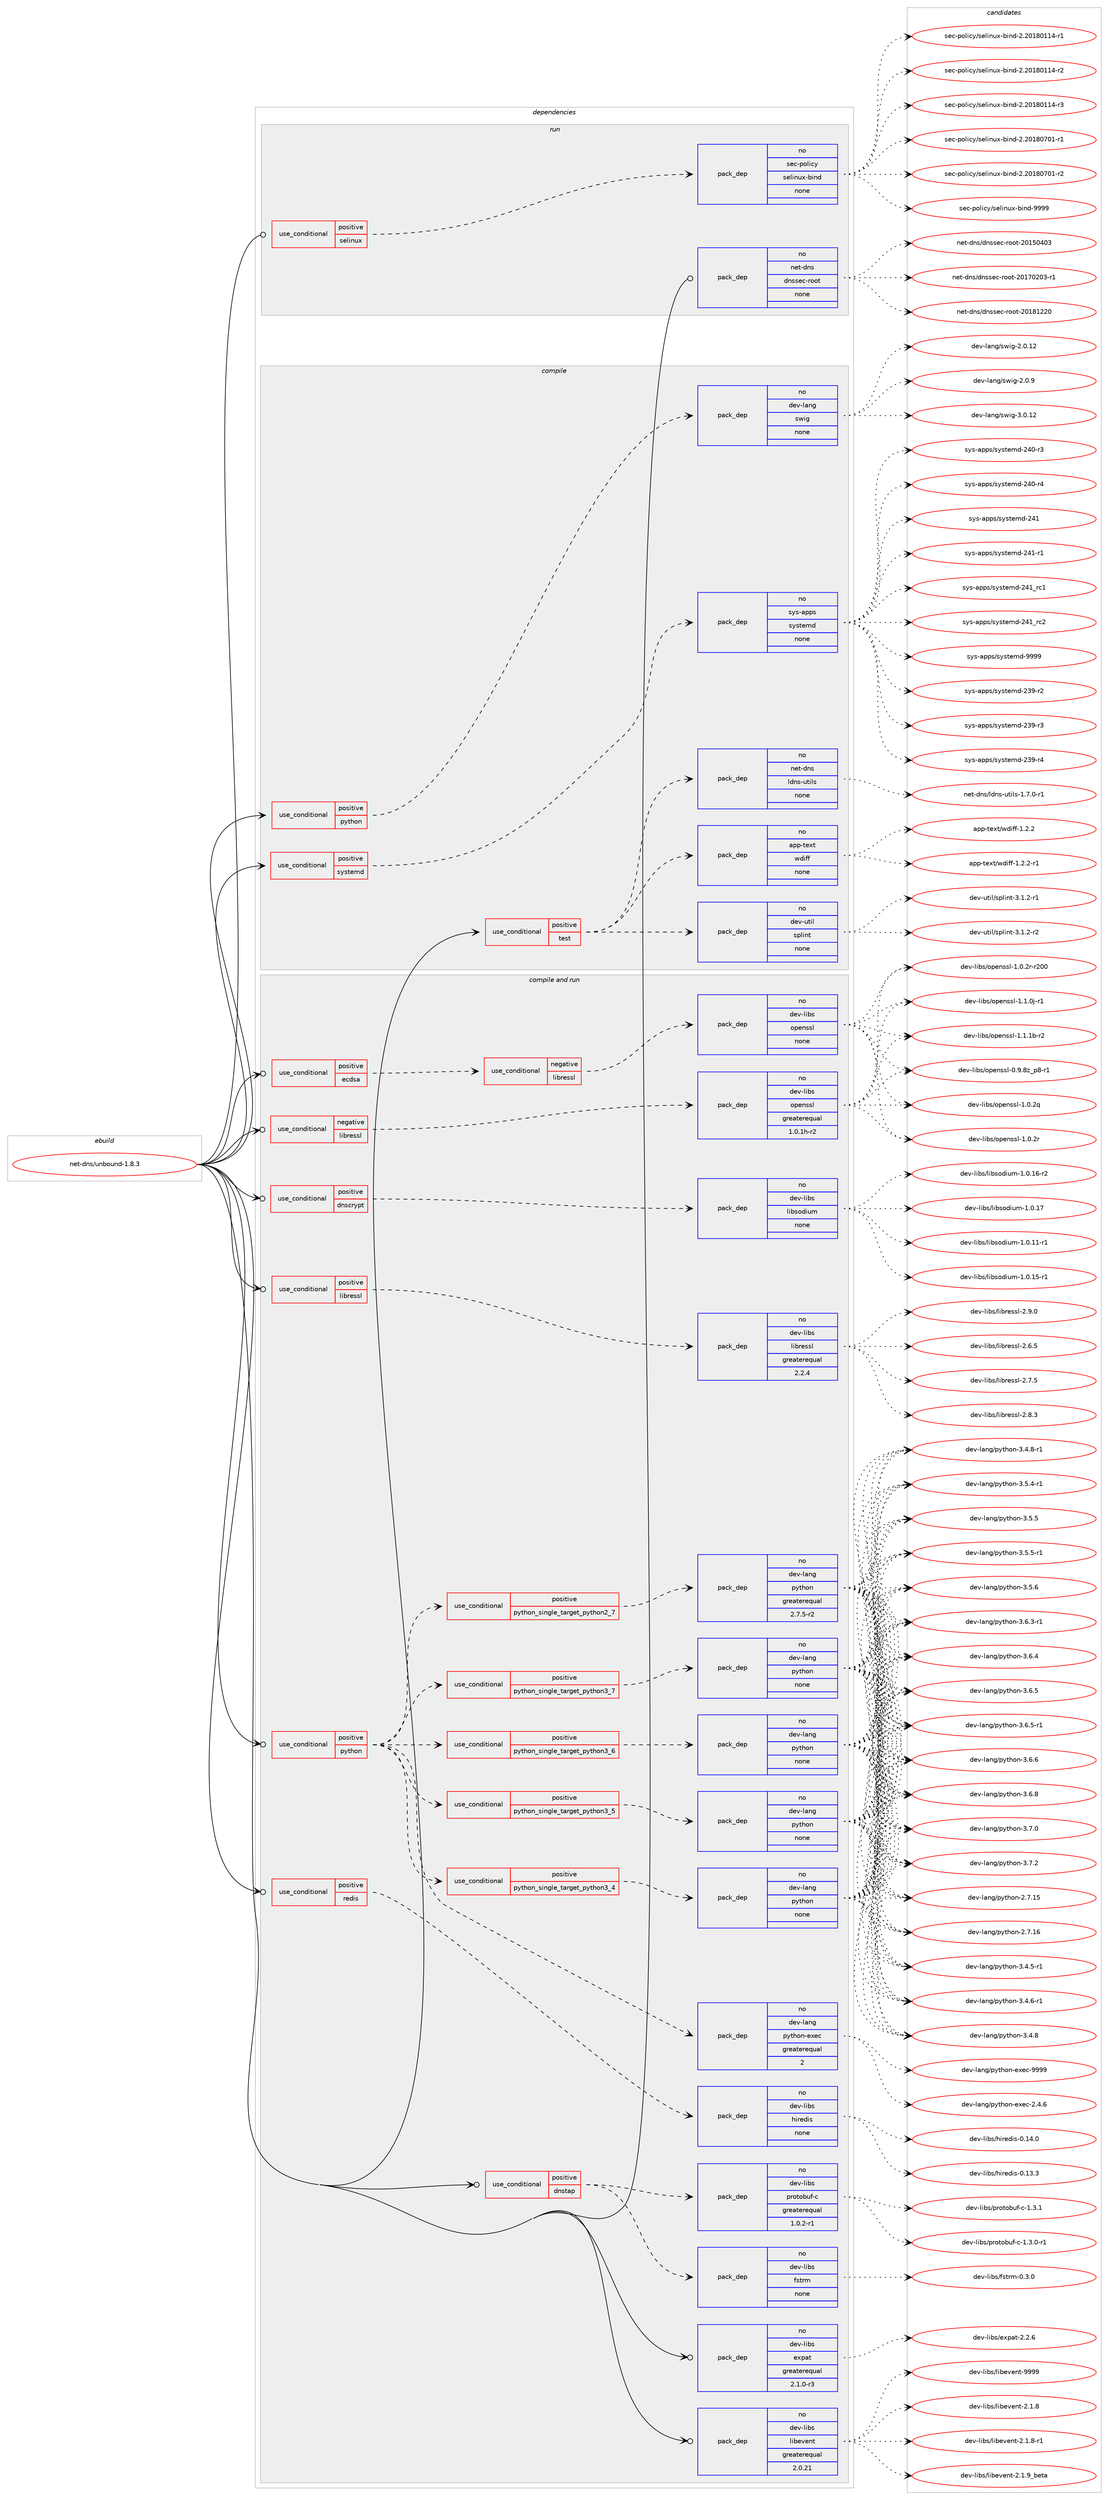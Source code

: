 digraph prolog {

# *************
# Graph options
# *************

newrank=true;
concentrate=true;
compound=true;
graph [rankdir=LR,fontname=Helvetica,fontsize=10,ranksep=1.5];#, ranksep=2.5, nodesep=0.2];
edge  [arrowhead=vee];
node  [fontname=Helvetica,fontsize=10];

# **********
# The ebuild
# **********

subgraph cluster_leftcol {
color=gray;
rank=same;
label=<<i>ebuild</i>>;
id [label="net-dns/unbound-1.8.3", color=red, width=4, href="../net-dns/unbound-1.8.3.svg"];
}

# ****************
# The dependencies
# ****************

subgraph cluster_midcol {
color=gray;
label=<<i>dependencies</i>>;
subgraph cluster_compile {
fillcolor="#eeeeee";
style=filled;
label=<<i>compile</i>>;
subgraph cond444112 {
dependency1651334 [label=<<TABLE BORDER="0" CELLBORDER="1" CELLSPACING="0" CELLPADDING="4"><TR><TD ROWSPAN="3" CELLPADDING="10">use_conditional</TD></TR><TR><TD>positive</TD></TR><TR><TD>python</TD></TR></TABLE>>, shape=none, color=red];
subgraph pack1180479 {
dependency1651335 [label=<<TABLE BORDER="0" CELLBORDER="1" CELLSPACING="0" CELLPADDING="4" WIDTH="220"><TR><TD ROWSPAN="6" CELLPADDING="30">pack_dep</TD></TR><TR><TD WIDTH="110">no</TD></TR><TR><TD>dev-lang</TD></TR><TR><TD>swig</TD></TR><TR><TD>none</TD></TR><TR><TD></TD></TR></TABLE>>, shape=none, color=blue];
}
dependency1651334:e -> dependency1651335:w [weight=20,style="dashed",arrowhead="vee"];
}
id:e -> dependency1651334:w [weight=20,style="solid",arrowhead="vee"];
subgraph cond444113 {
dependency1651336 [label=<<TABLE BORDER="0" CELLBORDER="1" CELLSPACING="0" CELLPADDING="4"><TR><TD ROWSPAN="3" CELLPADDING="10">use_conditional</TD></TR><TR><TD>positive</TD></TR><TR><TD>systemd</TD></TR></TABLE>>, shape=none, color=red];
subgraph pack1180480 {
dependency1651337 [label=<<TABLE BORDER="0" CELLBORDER="1" CELLSPACING="0" CELLPADDING="4" WIDTH="220"><TR><TD ROWSPAN="6" CELLPADDING="30">pack_dep</TD></TR><TR><TD WIDTH="110">no</TD></TR><TR><TD>sys-apps</TD></TR><TR><TD>systemd</TD></TR><TR><TD>none</TD></TR><TR><TD></TD></TR></TABLE>>, shape=none, color=blue];
}
dependency1651336:e -> dependency1651337:w [weight=20,style="dashed",arrowhead="vee"];
}
id:e -> dependency1651336:w [weight=20,style="solid",arrowhead="vee"];
subgraph cond444114 {
dependency1651338 [label=<<TABLE BORDER="0" CELLBORDER="1" CELLSPACING="0" CELLPADDING="4"><TR><TD ROWSPAN="3" CELLPADDING="10">use_conditional</TD></TR><TR><TD>positive</TD></TR><TR><TD>test</TD></TR></TABLE>>, shape=none, color=red];
subgraph pack1180481 {
dependency1651339 [label=<<TABLE BORDER="0" CELLBORDER="1" CELLSPACING="0" CELLPADDING="4" WIDTH="220"><TR><TD ROWSPAN="6" CELLPADDING="30">pack_dep</TD></TR><TR><TD WIDTH="110">no</TD></TR><TR><TD>net-dns</TD></TR><TR><TD>ldns-utils</TD></TR><TR><TD>none</TD></TR><TR><TD></TD></TR></TABLE>>, shape=none, color=blue];
}
dependency1651338:e -> dependency1651339:w [weight=20,style="dashed",arrowhead="vee"];
subgraph pack1180482 {
dependency1651340 [label=<<TABLE BORDER="0" CELLBORDER="1" CELLSPACING="0" CELLPADDING="4" WIDTH="220"><TR><TD ROWSPAN="6" CELLPADDING="30">pack_dep</TD></TR><TR><TD WIDTH="110">no</TD></TR><TR><TD>dev-util</TD></TR><TR><TD>splint</TD></TR><TR><TD>none</TD></TR><TR><TD></TD></TR></TABLE>>, shape=none, color=blue];
}
dependency1651338:e -> dependency1651340:w [weight=20,style="dashed",arrowhead="vee"];
subgraph pack1180483 {
dependency1651341 [label=<<TABLE BORDER="0" CELLBORDER="1" CELLSPACING="0" CELLPADDING="4" WIDTH="220"><TR><TD ROWSPAN="6" CELLPADDING="30">pack_dep</TD></TR><TR><TD WIDTH="110">no</TD></TR><TR><TD>app-text</TD></TR><TR><TD>wdiff</TD></TR><TR><TD>none</TD></TR><TR><TD></TD></TR></TABLE>>, shape=none, color=blue];
}
dependency1651338:e -> dependency1651341:w [weight=20,style="dashed",arrowhead="vee"];
}
id:e -> dependency1651338:w [weight=20,style="solid",arrowhead="vee"];
}
subgraph cluster_compileandrun {
fillcolor="#eeeeee";
style=filled;
label=<<i>compile and run</i>>;
subgraph cond444115 {
dependency1651342 [label=<<TABLE BORDER="0" CELLBORDER="1" CELLSPACING="0" CELLPADDING="4"><TR><TD ROWSPAN="3" CELLPADDING="10">use_conditional</TD></TR><TR><TD>negative</TD></TR><TR><TD>libressl</TD></TR></TABLE>>, shape=none, color=red];
subgraph pack1180484 {
dependency1651343 [label=<<TABLE BORDER="0" CELLBORDER="1" CELLSPACING="0" CELLPADDING="4" WIDTH="220"><TR><TD ROWSPAN="6" CELLPADDING="30">pack_dep</TD></TR><TR><TD WIDTH="110">no</TD></TR><TR><TD>dev-libs</TD></TR><TR><TD>openssl</TD></TR><TR><TD>greaterequal</TD></TR><TR><TD>1.0.1h-r2</TD></TR></TABLE>>, shape=none, color=blue];
}
dependency1651342:e -> dependency1651343:w [weight=20,style="dashed",arrowhead="vee"];
}
id:e -> dependency1651342:w [weight=20,style="solid",arrowhead="odotvee"];
subgraph cond444116 {
dependency1651344 [label=<<TABLE BORDER="0" CELLBORDER="1" CELLSPACING="0" CELLPADDING="4"><TR><TD ROWSPAN="3" CELLPADDING="10">use_conditional</TD></TR><TR><TD>positive</TD></TR><TR><TD>dnscrypt</TD></TR></TABLE>>, shape=none, color=red];
subgraph pack1180485 {
dependency1651345 [label=<<TABLE BORDER="0" CELLBORDER="1" CELLSPACING="0" CELLPADDING="4" WIDTH="220"><TR><TD ROWSPAN="6" CELLPADDING="30">pack_dep</TD></TR><TR><TD WIDTH="110">no</TD></TR><TR><TD>dev-libs</TD></TR><TR><TD>libsodium</TD></TR><TR><TD>none</TD></TR><TR><TD></TD></TR></TABLE>>, shape=none, color=blue];
}
dependency1651344:e -> dependency1651345:w [weight=20,style="dashed",arrowhead="vee"];
}
id:e -> dependency1651344:w [weight=20,style="solid",arrowhead="odotvee"];
subgraph cond444117 {
dependency1651346 [label=<<TABLE BORDER="0" CELLBORDER="1" CELLSPACING="0" CELLPADDING="4"><TR><TD ROWSPAN="3" CELLPADDING="10">use_conditional</TD></TR><TR><TD>positive</TD></TR><TR><TD>dnstap</TD></TR></TABLE>>, shape=none, color=red];
subgraph pack1180486 {
dependency1651347 [label=<<TABLE BORDER="0" CELLBORDER="1" CELLSPACING="0" CELLPADDING="4" WIDTH="220"><TR><TD ROWSPAN="6" CELLPADDING="30">pack_dep</TD></TR><TR><TD WIDTH="110">no</TD></TR><TR><TD>dev-libs</TD></TR><TR><TD>fstrm</TD></TR><TR><TD>none</TD></TR><TR><TD></TD></TR></TABLE>>, shape=none, color=blue];
}
dependency1651346:e -> dependency1651347:w [weight=20,style="dashed",arrowhead="vee"];
subgraph pack1180487 {
dependency1651348 [label=<<TABLE BORDER="0" CELLBORDER="1" CELLSPACING="0" CELLPADDING="4" WIDTH="220"><TR><TD ROWSPAN="6" CELLPADDING="30">pack_dep</TD></TR><TR><TD WIDTH="110">no</TD></TR><TR><TD>dev-libs</TD></TR><TR><TD>protobuf-c</TD></TR><TR><TD>greaterequal</TD></TR><TR><TD>1.0.2-r1</TD></TR></TABLE>>, shape=none, color=blue];
}
dependency1651346:e -> dependency1651348:w [weight=20,style="dashed",arrowhead="vee"];
}
id:e -> dependency1651346:w [weight=20,style="solid",arrowhead="odotvee"];
subgraph cond444118 {
dependency1651349 [label=<<TABLE BORDER="0" CELLBORDER="1" CELLSPACING="0" CELLPADDING="4"><TR><TD ROWSPAN="3" CELLPADDING="10">use_conditional</TD></TR><TR><TD>positive</TD></TR><TR><TD>ecdsa</TD></TR></TABLE>>, shape=none, color=red];
subgraph cond444119 {
dependency1651350 [label=<<TABLE BORDER="0" CELLBORDER="1" CELLSPACING="0" CELLPADDING="4"><TR><TD ROWSPAN="3" CELLPADDING="10">use_conditional</TD></TR><TR><TD>negative</TD></TR><TR><TD>libressl</TD></TR></TABLE>>, shape=none, color=red];
subgraph pack1180488 {
dependency1651351 [label=<<TABLE BORDER="0" CELLBORDER="1" CELLSPACING="0" CELLPADDING="4" WIDTH="220"><TR><TD ROWSPAN="6" CELLPADDING="30">pack_dep</TD></TR><TR><TD WIDTH="110">no</TD></TR><TR><TD>dev-libs</TD></TR><TR><TD>openssl</TD></TR><TR><TD>none</TD></TR><TR><TD></TD></TR></TABLE>>, shape=none, color=blue];
}
dependency1651350:e -> dependency1651351:w [weight=20,style="dashed",arrowhead="vee"];
}
dependency1651349:e -> dependency1651350:w [weight=20,style="dashed",arrowhead="vee"];
}
id:e -> dependency1651349:w [weight=20,style="solid",arrowhead="odotvee"];
subgraph cond444120 {
dependency1651352 [label=<<TABLE BORDER="0" CELLBORDER="1" CELLSPACING="0" CELLPADDING="4"><TR><TD ROWSPAN="3" CELLPADDING="10">use_conditional</TD></TR><TR><TD>positive</TD></TR><TR><TD>libressl</TD></TR></TABLE>>, shape=none, color=red];
subgraph pack1180489 {
dependency1651353 [label=<<TABLE BORDER="0" CELLBORDER="1" CELLSPACING="0" CELLPADDING="4" WIDTH="220"><TR><TD ROWSPAN="6" CELLPADDING="30">pack_dep</TD></TR><TR><TD WIDTH="110">no</TD></TR><TR><TD>dev-libs</TD></TR><TR><TD>libressl</TD></TR><TR><TD>greaterequal</TD></TR><TR><TD>2.2.4</TD></TR></TABLE>>, shape=none, color=blue];
}
dependency1651352:e -> dependency1651353:w [weight=20,style="dashed",arrowhead="vee"];
}
id:e -> dependency1651352:w [weight=20,style="solid",arrowhead="odotvee"];
subgraph cond444121 {
dependency1651354 [label=<<TABLE BORDER="0" CELLBORDER="1" CELLSPACING="0" CELLPADDING="4"><TR><TD ROWSPAN="3" CELLPADDING="10">use_conditional</TD></TR><TR><TD>positive</TD></TR><TR><TD>python</TD></TR></TABLE>>, shape=none, color=red];
subgraph cond444122 {
dependency1651355 [label=<<TABLE BORDER="0" CELLBORDER="1" CELLSPACING="0" CELLPADDING="4"><TR><TD ROWSPAN="3" CELLPADDING="10">use_conditional</TD></TR><TR><TD>positive</TD></TR><TR><TD>python_single_target_python2_7</TD></TR></TABLE>>, shape=none, color=red];
subgraph pack1180490 {
dependency1651356 [label=<<TABLE BORDER="0" CELLBORDER="1" CELLSPACING="0" CELLPADDING="4" WIDTH="220"><TR><TD ROWSPAN="6" CELLPADDING="30">pack_dep</TD></TR><TR><TD WIDTH="110">no</TD></TR><TR><TD>dev-lang</TD></TR><TR><TD>python</TD></TR><TR><TD>greaterequal</TD></TR><TR><TD>2.7.5-r2</TD></TR></TABLE>>, shape=none, color=blue];
}
dependency1651355:e -> dependency1651356:w [weight=20,style="dashed",arrowhead="vee"];
}
dependency1651354:e -> dependency1651355:w [weight=20,style="dashed",arrowhead="vee"];
subgraph cond444123 {
dependency1651357 [label=<<TABLE BORDER="0" CELLBORDER="1" CELLSPACING="0" CELLPADDING="4"><TR><TD ROWSPAN="3" CELLPADDING="10">use_conditional</TD></TR><TR><TD>positive</TD></TR><TR><TD>python_single_target_python3_4</TD></TR></TABLE>>, shape=none, color=red];
subgraph pack1180491 {
dependency1651358 [label=<<TABLE BORDER="0" CELLBORDER="1" CELLSPACING="0" CELLPADDING="4" WIDTH="220"><TR><TD ROWSPAN="6" CELLPADDING="30">pack_dep</TD></TR><TR><TD WIDTH="110">no</TD></TR><TR><TD>dev-lang</TD></TR><TR><TD>python</TD></TR><TR><TD>none</TD></TR><TR><TD></TD></TR></TABLE>>, shape=none, color=blue];
}
dependency1651357:e -> dependency1651358:w [weight=20,style="dashed",arrowhead="vee"];
}
dependency1651354:e -> dependency1651357:w [weight=20,style="dashed",arrowhead="vee"];
subgraph cond444124 {
dependency1651359 [label=<<TABLE BORDER="0" CELLBORDER="1" CELLSPACING="0" CELLPADDING="4"><TR><TD ROWSPAN="3" CELLPADDING="10">use_conditional</TD></TR><TR><TD>positive</TD></TR><TR><TD>python_single_target_python3_5</TD></TR></TABLE>>, shape=none, color=red];
subgraph pack1180492 {
dependency1651360 [label=<<TABLE BORDER="0" CELLBORDER="1" CELLSPACING="0" CELLPADDING="4" WIDTH="220"><TR><TD ROWSPAN="6" CELLPADDING="30">pack_dep</TD></TR><TR><TD WIDTH="110">no</TD></TR><TR><TD>dev-lang</TD></TR><TR><TD>python</TD></TR><TR><TD>none</TD></TR><TR><TD></TD></TR></TABLE>>, shape=none, color=blue];
}
dependency1651359:e -> dependency1651360:w [weight=20,style="dashed",arrowhead="vee"];
}
dependency1651354:e -> dependency1651359:w [weight=20,style="dashed",arrowhead="vee"];
subgraph cond444125 {
dependency1651361 [label=<<TABLE BORDER="0" CELLBORDER="1" CELLSPACING="0" CELLPADDING="4"><TR><TD ROWSPAN="3" CELLPADDING="10">use_conditional</TD></TR><TR><TD>positive</TD></TR><TR><TD>python_single_target_python3_6</TD></TR></TABLE>>, shape=none, color=red];
subgraph pack1180493 {
dependency1651362 [label=<<TABLE BORDER="0" CELLBORDER="1" CELLSPACING="0" CELLPADDING="4" WIDTH="220"><TR><TD ROWSPAN="6" CELLPADDING="30">pack_dep</TD></TR><TR><TD WIDTH="110">no</TD></TR><TR><TD>dev-lang</TD></TR><TR><TD>python</TD></TR><TR><TD>none</TD></TR><TR><TD></TD></TR></TABLE>>, shape=none, color=blue];
}
dependency1651361:e -> dependency1651362:w [weight=20,style="dashed",arrowhead="vee"];
}
dependency1651354:e -> dependency1651361:w [weight=20,style="dashed",arrowhead="vee"];
subgraph cond444126 {
dependency1651363 [label=<<TABLE BORDER="0" CELLBORDER="1" CELLSPACING="0" CELLPADDING="4"><TR><TD ROWSPAN="3" CELLPADDING="10">use_conditional</TD></TR><TR><TD>positive</TD></TR><TR><TD>python_single_target_python3_7</TD></TR></TABLE>>, shape=none, color=red];
subgraph pack1180494 {
dependency1651364 [label=<<TABLE BORDER="0" CELLBORDER="1" CELLSPACING="0" CELLPADDING="4" WIDTH="220"><TR><TD ROWSPAN="6" CELLPADDING="30">pack_dep</TD></TR><TR><TD WIDTH="110">no</TD></TR><TR><TD>dev-lang</TD></TR><TR><TD>python</TD></TR><TR><TD>none</TD></TR><TR><TD></TD></TR></TABLE>>, shape=none, color=blue];
}
dependency1651363:e -> dependency1651364:w [weight=20,style="dashed",arrowhead="vee"];
}
dependency1651354:e -> dependency1651363:w [weight=20,style="dashed",arrowhead="vee"];
subgraph pack1180495 {
dependency1651365 [label=<<TABLE BORDER="0" CELLBORDER="1" CELLSPACING="0" CELLPADDING="4" WIDTH="220"><TR><TD ROWSPAN="6" CELLPADDING="30">pack_dep</TD></TR><TR><TD WIDTH="110">no</TD></TR><TR><TD>dev-lang</TD></TR><TR><TD>python-exec</TD></TR><TR><TD>greaterequal</TD></TR><TR><TD>2</TD></TR></TABLE>>, shape=none, color=blue];
}
dependency1651354:e -> dependency1651365:w [weight=20,style="dashed",arrowhead="vee"];
}
id:e -> dependency1651354:w [weight=20,style="solid",arrowhead="odotvee"];
subgraph cond444127 {
dependency1651366 [label=<<TABLE BORDER="0" CELLBORDER="1" CELLSPACING="0" CELLPADDING="4"><TR><TD ROWSPAN="3" CELLPADDING="10">use_conditional</TD></TR><TR><TD>positive</TD></TR><TR><TD>redis</TD></TR></TABLE>>, shape=none, color=red];
subgraph pack1180496 {
dependency1651367 [label=<<TABLE BORDER="0" CELLBORDER="1" CELLSPACING="0" CELLPADDING="4" WIDTH="220"><TR><TD ROWSPAN="6" CELLPADDING="30">pack_dep</TD></TR><TR><TD WIDTH="110">no</TD></TR><TR><TD>dev-libs</TD></TR><TR><TD>hiredis</TD></TR><TR><TD>none</TD></TR><TR><TD></TD></TR></TABLE>>, shape=none, color=blue];
}
dependency1651366:e -> dependency1651367:w [weight=20,style="dashed",arrowhead="vee"];
}
id:e -> dependency1651366:w [weight=20,style="solid",arrowhead="odotvee"];
subgraph pack1180497 {
dependency1651368 [label=<<TABLE BORDER="0" CELLBORDER="1" CELLSPACING="0" CELLPADDING="4" WIDTH="220"><TR><TD ROWSPAN="6" CELLPADDING="30">pack_dep</TD></TR><TR><TD WIDTH="110">no</TD></TR><TR><TD>dev-libs</TD></TR><TR><TD>expat</TD></TR><TR><TD>greaterequal</TD></TR><TR><TD>2.1.0-r3</TD></TR></TABLE>>, shape=none, color=blue];
}
id:e -> dependency1651368:w [weight=20,style="solid",arrowhead="odotvee"];
subgraph pack1180498 {
dependency1651369 [label=<<TABLE BORDER="0" CELLBORDER="1" CELLSPACING="0" CELLPADDING="4" WIDTH="220"><TR><TD ROWSPAN="6" CELLPADDING="30">pack_dep</TD></TR><TR><TD WIDTH="110">no</TD></TR><TR><TD>dev-libs</TD></TR><TR><TD>libevent</TD></TR><TR><TD>greaterequal</TD></TR><TR><TD>2.0.21</TD></TR></TABLE>>, shape=none, color=blue];
}
id:e -> dependency1651369:w [weight=20,style="solid",arrowhead="odotvee"];
}
subgraph cluster_run {
fillcolor="#eeeeee";
style=filled;
label=<<i>run</i>>;
subgraph cond444128 {
dependency1651370 [label=<<TABLE BORDER="0" CELLBORDER="1" CELLSPACING="0" CELLPADDING="4"><TR><TD ROWSPAN="3" CELLPADDING="10">use_conditional</TD></TR><TR><TD>positive</TD></TR><TR><TD>selinux</TD></TR></TABLE>>, shape=none, color=red];
subgraph pack1180499 {
dependency1651371 [label=<<TABLE BORDER="0" CELLBORDER="1" CELLSPACING="0" CELLPADDING="4" WIDTH="220"><TR><TD ROWSPAN="6" CELLPADDING="30">pack_dep</TD></TR><TR><TD WIDTH="110">no</TD></TR><TR><TD>sec-policy</TD></TR><TR><TD>selinux-bind</TD></TR><TR><TD>none</TD></TR><TR><TD></TD></TR></TABLE>>, shape=none, color=blue];
}
dependency1651370:e -> dependency1651371:w [weight=20,style="dashed",arrowhead="vee"];
}
id:e -> dependency1651370:w [weight=20,style="solid",arrowhead="odot"];
subgraph pack1180500 {
dependency1651372 [label=<<TABLE BORDER="0" CELLBORDER="1" CELLSPACING="0" CELLPADDING="4" WIDTH="220"><TR><TD ROWSPAN="6" CELLPADDING="30">pack_dep</TD></TR><TR><TD WIDTH="110">no</TD></TR><TR><TD>net-dns</TD></TR><TR><TD>dnssec-root</TD></TR><TR><TD>none</TD></TR><TR><TD></TD></TR></TABLE>>, shape=none, color=blue];
}
id:e -> dependency1651372:w [weight=20,style="solid",arrowhead="odot"];
}
}

# **************
# The candidates
# **************

subgraph cluster_choices {
rank=same;
color=gray;
label=<<i>candidates</i>>;

subgraph choice1180479 {
color=black;
nodesep=1;
choice10010111845108971101034711511910510345504648464950 [label="dev-lang/swig-2.0.12", color=red, width=4,href="../dev-lang/swig-2.0.12.svg"];
choice100101118451089711010347115119105103455046484657 [label="dev-lang/swig-2.0.9", color=red, width=4,href="../dev-lang/swig-2.0.9.svg"];
choice10010111845108971101034711511910510345514648464950 [label="dev-lang/swig-3.0.12", color=red, width=4,href="../dev-lang/swig-3.0.12.svg"];
dependency1651335:e -> choice10010111845108971101034711511910510345504648464950:w [style=dotted,weight="100"];
dependency1651335:e -> choice100101118451089711010347115119105103455046484657:w [style=dotted,weight="100"];
dependency1651335:e -> choice10010111845108971101034711511910510345514648464950:w [style=dotted,weight="100"];
}
subgraph choice1180480 {
color=black;
nodesep=1;
choice115121115459711211211547115121115116101109100455051574511450 [label="sys-apps/systemd-239-r2", color=red, width=4,href="../sys-apps/systemd-239-r2.svg"];
choice115121115459711211211547115121115116101109100455051574511451 [label="sys-apps/systemd-239-r3", color=red, width=4,href="../sys-apps/systemd-239-r3.svg"];
choice115121115459711211211547115121115116101109100455051574511452 [label="sys-apps/systemd-239-r4", color=red, width=4,href="../sys-apps/systemd-239-r4.svg"];
choice115121115459711211211547115121115116101109100455052484511451 [label="sys-apps/systemd-240-r3", color=red, width=4,href="../sys-apps/systemd-240-r3.svg"];
choice115121115459711211211547115121115116101109100455052484511452 [label="sys-apps/systemd-240-r4", color=red, width=4,href="../sys-apps/systemd-240-r4.svg"];
choice11512111545971121121154711512111511610110910045505249 [label="sys-apps/systemd-241", color=red, width=4,href="../sys-apps/systemd-241.svg"];
choice115121115459711211211547115121115116101109100455052494511449 [label="sys-apps/systemd-241-r1", color=red, width=4,href="../sys-apps/systemd-241-r1.svg"];
choice11512111545971121121154711512111511610110910045505249951149949 [label="sys-apps/systemd-241_rc1", color=red, width=4,href="../sys-apps/systemd-241_rc1.svg"];
choice11512111545971121121154711512111511610110910045505249951149950 [label="sys-apps/systemd-241_rc2", color=red, width=4,href="../sys-apps/systemd-241_rc2.svg"];
choice1151211154597112112115471151211151161011091004557575757 [label="sys-apps/systemd-9999", color=red, width=4,href="../sys-apps/systemd-9999.svg"];
dependency1651337:e -> choice115121115459711211211547115121115116101109100455051574511450:w [style=dotted,weight="100"];
dependency1651337:e -> choice115121115459711211211547115121115116101109100455051574511451:w [style=dotted,weight="100"];
dependency1651337:e -> choice115121115459711211211547115121115116101109100455051574511452:w [style=dotted,weight="100"];
dependency1651337:e -> choice115121115459711211211547115121115116101109100455052484511451:w [style=dotted,weight="100"];
dependency1651337:e -> choice115121115459711211211547115121115116101109100455052484511452:w [style=dotted,weight="100"];
dependency1651337:e -> choice11512111545971121121154711512111511610110910045505249:w [style=dotted,weight="100"];
dependency1651337:e -> choice115121115459711211211547115121115116101109100455052494511449:w [style=dotted,weight="100"];
dependency1651337:e -> choice11512111545971121121154711512111511610110910045505249951149949:w [style=dotted,weight="100"];
dependency1651337:e -> choice11512111545971121121154711512111511610110910045505249951149950:w [style=dotted,weight="100"];
dependency1651337:e -> choice1151211154597112112115471151211151161011091004557575757:w [style=dotted,weight="100"];
}
subgraph choice1180481 {
color=black;
nodesep=1;
choice1101011164510011011547108100110115451171161051081154549465546484511449 [label="net-dns/ldns-utils-1.7.0-r1", color=red, width=4,href="../net-dns/ldns-utils-1.7.0-r1.svg"];
dependency1651339:e -> choice1101011164510011011547108100110115451171161051081154549465546484511449:w [style=dotted,weight="100"];
}
subgraph choice1180482 {
color=black;
nodesep=1;
choice10010111845117116105108471151121081051101164551464946504511449 [label="dev-util/splint-3.1.2-r1", color=red, width=4,href="../dev-util/splint-3.1.2-r1.svg"];
choice10010111845117116105108471151121081051101164551464946504511450 [label="dev-util/splint-3.1.2-r2", color=red, width=4,href="../dev-util/splint-3.1.2-r2.svg"];
dependency1651340:e -> choice10010111845117116105108471151121081051101164551464946504511449:w [style=dotted,weight="100"];
dependency1651340:e -> choice10010111845117116105108471151121081051101164551464946504511450:w [style=dotted,weight="100"];
}
subgraph choice1180483 {
color=black;
nodesep=1;
choice971121124511610112011647119100105102102454946504650 [label="app-text/wdiff-1.2.2", color=red, width=4,href="../app-text/wdiff-1.2.2.svg"];
choice9711211245116101120116471191001051021024549465046504511449 [label="app-text/wdiff-1.2.2-r1", color=red, width=4,href="../app-text/wdiff-1.2.2-r1.svg"];
dependency1651341:e -> choice971121124511610112011647119100105102102454946504650:w [style=dotted,weight="100"];
dependency1651341:e -> choice9711211245116101120116471191001051021024549465046504511449:w [style=dotted,weight="100"];
}
subgraph choice1180484 {
color=black;
nodesep=1;
choice10010111845108105981154711111210111011511510845484657465612295112564511449 [label="dev-libs/openssl-0.9.8z_p8-r1", color=red, width=4,href="../dev-libs/openssl-0.9.8z_p8-r1.svg"];
choice100101118451081059811547111112101110115115108454946484650113 [label="dev-libs/openssl-1.0.2q", color=red, width=4,href="../dev-libs/openssl-1.0.2q.svg"];
choice100101118451081059811547111112101110115115108454946484650114 [label="dev-libs/openssl-1.0.2r", color=red, width=4,href="../dev-libs/openssl-1.0.2r.svg"];
choice10010111845108105981154711111210111011511510845494648465011445114504848 [label="dev-libs/openssl-1.0.2r-r200", color=red, width=4,href="../dev-libs/openssl-1.0.2r-r200.svg"];
choice1001011184510810598115471111121011101151151084549464946481064511449 [label="dev-libs/openssl-1.1.0j-r1", color=red, width=4,href="../dev-libs/openssl-1.1.0j-r1.svg"];
choice100101118451081059811547111112101110115115108454946494649984511450 [label="dev-libs/openssl-1.1.1b-r2", color=red, width=4,href="../dev-libs/openssl-1.1.1b-r2.svg"];
dependency1651343:e -> choice10010111845108105981154711111210111011511510845484657465612295112564511449:w [style=dotted,weight="100"];
dependency1651343:e -> choice100101118451081059811547111112101110115115108454946484650113:w [style=dotted,weight="100"];
dependency1651343:e -> choice100101118451081059811547111112101110115115108454946484650114:w [style=dotted,weight="100"];
dependency1651343:e -> choice10010111845108105981154711111210111011511510845494648465011445114504848:w [style=dotted,weight="100"];
dependency1651343:e -> choice1001011184510810598115471111121011101151151084549464946481064511449:w [style=dotted,weight="100"];
dependency1651343:e -> choice100101118451081059811547111112101110115115108454946494649984511450:w [style=dotted,weight="100"];
}
subgraph choice1180485 {
color=black;
nodesep=1;
choice10010111845108105981154710810598115111100105117109454946484649494511449 [label="dev-libs/libsodium-1.0.11-r1", color=red, width=4,href="../dev-libs/libsodium-1.0.11-r1.svg"];
choice10010111845108105981154710810598115111100105117109454946484649534511449 [label="dev-libs/libsodium-1.0.15-r1", color=red, width=4,href="../dev-libs/libsodium-1.0.15-r1.svg"];
choice10010111845108105981154710810598115111100105117109454946484649544511450 [label="dev-libs/libsodium-1.0.16-r2", color=red, width=4,href="../dev-libs/libsodium-1.0.16-r2.svg"];
choice1001011184510810598115471081059811511110010511710945494648464955 [label="dev-libs/libsodium-1.0.17", color=red, width=4,href="../dev-libs/libsodium-1.0.17.svg"];
dependency1651345:e -> choice10010111845108105981154710810598115111100105117109454946484649494511449:w [style=dotted,weight="100"];
dependency1651345:e -> choice10010111845108105981154710810598115111100105117109454946484649534511449:w [style=dotted,weight="100"];
dependency1651345:e -> choice10010111845108105981154710810598115111100105117109454946484649544511450:w [style=dotted,weight="100"];
dependency1651345:e -> choice1001011184510810598115471081059811511110010511710945494648464955:w [style=dotted,weight="100"];
}
subgraph choice1180486 {
color=black;
nodesep=1;
choice100101118451081059811547102115116114109454846514648 [label="dev-libs/fstrm-0.3.0", color=red, width=4,href="../dev-libs/fstrm-0.3.0.svg"];
dependency1651347:e -> choice100101118451081059811547102115116114109454846514648:w [style=dotted,weight="100"];
}
subgraph choice1180487 {
color=black;
nodesep=1;
choice1001011184510810598115471121141111161119811710245994549465146484511449 [label="dev-libs/protobuf-c-1.3.0-r1", color=red, width=4,href="../dev-libs/protobuf-c-1.3.0-r1.svg"];
choice100101118451081059811547112114111116111981171024599454946514649 [label="dev-libs/protobuf-c-1.3.1", color=red, width=4,href="../dev-libs/protobuf-c-1.3.1.svg"];
dependency1651348:e -> choice1001011184510810598115471121141111161119811710245994549465146484511449:w [style=dotted,weight="100"];
dependency1651348:e -> choice100101118451081059811547112114111116111981171024599454946514649:w [style=dotted,weight="100"];
}
subgraph choice1180488 {
color=black;
nodesep=1;
choice10010111845108105981154711111210111011511510845484657465612295112564511449 [label="dev-libs/openssl-0.9.8z_p8-r1", color=red, width=4,href="../dev-libs/openssl-0.9.8z_p8-r1.svg"];
choice100101118451081059811547111112101110115115108454946484650113 [label="dev-libs/openssl-1.0.2q", color=red, width=4,href="../dev-libs/openssl-1.0.2q.svg"];
choice100101118451081059811547111112101110115115108454946484650114 [label="dev-libs/openssl-1.0.2r", color=red, width=4,href="../dev-libs/openssl-1.0.2r.svg"];
choice10010111845108105981154711111210111011511510845494648465011445114504848 [label="dev-libs/openssl-1.0.2r-r200", color=red, width=4,href="../dev-libs/openssl-1.0.2r-r200.svg"];
choice1001011184510810598115471111121011101151151084549464946481064511449 [label="dev-libs/openssl-1.1.0j-r1", color=red, width=4,href="../dev-libs/openssl-1.1.0j-r1.svg"];
choice100101118451081059811547111112101110115115108454946494649984511450 [label="dev-libs/openssl-1.1.1b-r2", color=red, width=4,href="../dev-libs/openssl-1.1.1b-r2.svg"];
dependency1651351:e -> choice10010111845108105981154711111210111011511510845484657465612295112564511449:w [style=dotted,weight="100"];
dependency1651351:e -> choice100101118451081059811547111112101110115115108454946484650113:w [style=dotted,weight="100"];
dependency1651351:e -> choice100101118451081059811547111112101110115115108454946484650114:w [style=dotted,weight="100"];
dependency1651351:e -> choice10010111845108105981154711111210111011511510845494648465011445114504848:w [style=dotted,weight="100"];
dependency1651351:e -> choice1001011184510810598115471111121011101151151084549464946481064511449:w [style=dotted,weight="100"];
dependency1651351:e -> choice100101118451081059811547111112101110115115108454946494649984511450:w [style=dotted,weight="100"];
}
subgraph choice1180489 {
color=black;
nodesep=1;
choice10010111845108105981154710810598114101115115108455046544653 [label="dev-libs/libressl-2.6.5", color=red, width=4,href="../dev-libs/libressl-2.6.5.svg"];
choice10010111845108105981154710810598114101115115108455046554653 [label="dev-libs/libressl-2.7.5", color=red, width=4,href="../dev-libs/libressl-2.7.5.svg"];
choice10010111845108105981154710810598114101115115108455046564651 [label="dev-libs/libressl-2.8.3", color=red, width=4,href="../dev-libs/libressl-2.8.3.svg"];
choice10010111845108105981154710810598114101115115108455046574648 [label="dev-libs/libressl-2.9.0", color=red, width=4,href="../dev-libs/libressl-2.9.0.svg"];
dependency1651353:e -> choice10010111845108105981154710810598114101115115108455046544653:w [style=dotted,weight="100"];
dependency1651353:e -> choice10010111845108105981154710810598114101115115108455046554653:w [style=dotted,weight="100"];
dependency1651353:e -> choice10010111845108105981154710810598114101115115108455046564651:w [style=dotted,weight="100"];
dependency1651353:e -> choice10010111845108105981154710810598114101115115108455046574648:w [style=dotted,weight="100"];
}
subgraph choice1180490 {
color=black;
nodesep=1;
choice10010111845108971101034711212111610411111045504655464953 [label="dev-lang/python-2.7.15", color=red, width=4,href="../dev-lang/python-2.7.15.svg"];
choice10010111845108971101034711212111610411111045504655464954 [label="dev-lang/python-2.7.16", color=red, width=4,href="../dev-lang/python-2.7.16.svg"];
choice1001011184510897110103471121211161041111104551465246534511449 [label="dev-lang/python-3.4.5-r1", color=red, width=4,href="../dev-lang/python-3.4.5-r1.svg"];
choice1001011184510897110103471121211161041111104551465246544511449 [label="dev-lang/python-3.4.6-r1", color=red, width=4,href="../dev-lang/python-3.4.6-r1.svg"];
choice100101118451089711010347112121116104111110455146524656 [label="dev-lang/python-3.4.8", color=red, width=4,href="../dev-lang/python-3.4.8.svg"];
choice1001011184510897110103471121211161041111104551465246564511449 [label="dev-lang/python-3.4.8-r1", color=red, width=4,href="../dev-lang/python-3.4.8-r1.svg"];
choice1001011184510897110103471121211161041111104551465346524511449 [label="dev-lang/python-3.5.4-r1", color=red, width=4,href="../dev-lang/python-3.5.4-r1.svg"];
choice100101118451089711010347112121116104111110455146534653 [label="dev-lang/python-3.5.5", color=red, width=4,href="../dev-lang/python-3.5.5.svg"];
choice1001011184510897110103471121211161041111104551465346534511449 [label="dev-lang/python-3.5.5-r1", color=red, width=4,href="../dev-lang/python-3.5.5-r1.svg"];
choice100101118451089711010347112121116104111110455146534654 [label="dev-lang/python-3.5.6", color=red, width=4,href="../dev-lang/python-3.5.6.svg"];
choice1001011184510897110103471121211161041111104551465446514511449 [label="dev-lang/python-3.6.3-r1", color=red, width=4,href="../dev-lang/python-3.6.3-r1.svg"];
choice100101118451089711010347112121116104111110455146544652 [label="dev-lang/python-3.6.4", color=red, width=4,href="../dev-lang/python-3.6.4.svg"];
choice100101118451089711010347112121116104111110455146544653 [label="dev-lang/python-3.6.5", color=red, width=4,href="../dev-lang/python-3.6.5.svg"];
choice1001011184510897110103471121211161041111104551465446534511449 [label="dev-lang/python-3.6.5-r1", color=red, width=4,href="../dev-lang/python-3.6.5-r1.svg"];
choice100101118451089711010347112121116104111110455146544654 [label="dev-lang/python-3.6.6", color=red, width=4,href="../dev-lang/python-3.6.6.svg"];
choice100101118451089711010347112121116104111110455146544656 [label="dev-lang/python-3.6.8", color=red, width=4,href="../dev-lang/python-3.6.8.svg"];
choice100101118451089711010347112121116104111110455146554648 [label="dev-lang/python-3.7.0", color=red, width=4,href="../dev-lang/python-3.7.0.svg"];
choice100101118451089711010347112121116104111110455146554650 [label="dev-lang/python-3.7.2", color=red, width=4,href="../dev-lang/python-3.7.2.svg"];
dependency1651356:e -> choice10010111845108971101034711212111610411111045504655464953:w [style=dotted,weight="100"];
dependency1651356:e -> choice10010111845108971101034711212111610411111045504655464954:w [style=dotted,weight="100"];
dependency1651356:e -> choice1001011184510897110103471121211161041111104551465246534511449:w [style=dotted,weight="100"];
dependency1651356:e -> choice1001011184510897110103471121211161041111104551465246544511449:w [style=dotted,weight="100"];
dependency1651356:e -> choice100101118451089711010347112121116104111110455146524656:w [style=dotted,weight="100"];
dependency1651356:e -> choice1001011184510897110103471121211161041111104551465246564511449:w [style=dotted,weight="100"];
dependency1651356:e -> choice1001011184510897110103471121211161041111104551465346524511449:w [style=dotted,weight="100"];
dependency1651356:e -> choice100101118451089711010347112121116104111110455146534653:w [style=dotted,weight="100"];
dependency1651356:e -> choice1001011184510897110103471121211161041111104551465346534511449:w [style=dotted,weight="100"];
dependency1651356:e -> choice100101118451089711010347112121116104111110455146534654:w [style=dotted,weight="100"];
dependency1651356:e -> choice1001011184510897110103471121211161041111104551465446514511449:w [style=dotted,weight="100"];
dependency1651356:e -> choice100101118451089711010347112121116104111110455146544652:w [style=dotted,weight="100"];
dependency1651356:e -> choice100101118451089711010347112121116104111110455146544653:w [style=dotted,weight="100"];
dependency1651356:e -> choice1001011184510897110103471121211161041111104551465446534511449:w [style=dotted,weight="100"];
dependency1651356:e -> choice100101118451089711010347112121116104111110455146544654:w [style=dotted,weight="100"];
dependency1651356:e -> choice100101118451089711010347112121116104111110455146544656:w [style=dotted,weight="100"];
dependency1651356:e -> choice100101118451089711010347112121116104111110455146554648:w [style=dotted,weight="100"];
dependency1651356:e -> choice100101118451089711010347112121116104111110455146554650:w [style=dotted,weight="100"];
}
subgraph choice1180491 {
color=black;
nodesep=1;
choice10010111845108971101034711212111610411111045504655464953 [label="dev-lang/python-2.7.15", color=red, width=4,href="../dev-lang/python-2.7.15.svg"];
choice10010111845108971101034711212111610411111045504655464954 [label="dev-lang/python-2.7.16", color=red, width=4,href="../dev-lang/python-2.7.16.svg"];
choice1001011184510897110103471121211161041111104551465246534511449 [label="dev-lang/python-3.4.5-r1", color=red, width=4,href="../dev-lang/python-3.4.5-r1.svg"];
choice1001011184510897110103471121211161041111104551465246544511449 [label="dev-lang/python-3.4.6-r1", color=red, width=4,href="../dev-lang/python-3.4.6-r1.svg"];
choice100101118451089711010347112121116104111110455146524656 [label="dev-lang/python-3.4.8", color=red, width=4,href="../dev-lang/python-3.4.8.svg"];
choice1001011184510897110103471121211161041111104551465246564511449 [label="dev-lang/python-3.4.8-r1", color=red, width=4,href="../dev-lang/python-3.4.8-r1.svg"];
choice1001011184510897110103471121211161041111104551465346524511449 [label="dev-lang/python-3.5.4-r1", color=red, width=4,href="../dev-lang/python-3.5.4-r1.svg"];
choice100101118451089711010347112121116104111110455146534653 [label="dev-lang/python-3.5.5", color=red, width=4,href="../dev-lang/python-3.5.5.svg"];
choice1001011184510897110103471121211161041111104551465346534511449 [label="dev-lang/python-3.5.5-r1", color=red, width=4,href="../dev-lang/python-3.5.5-r1.svg"];
choice100101118451089711010347112121116104111110455146534654 [label="dev-lang/python-3.5.6", color=red, width=4,href="../dev-lang/python-3.5.6.svg"];
choice1001011184510897110103471121211161041111104551465446514511449 [label="dev-lang/python-3.6.3-r1", color=red, width=4,href="../dev-lang/python-3.6.3-r1.svg"];
choice100101118451089711010347112121116104111110455146544652 [label="dev-lang/python-3.6.4", color=red, width=4,href="../dev-lang/python-3.6.4.svg"];
choice100101118451089711010347112121116104111110455146544653 [label="dev-lang/python-3.6.5", color=red, width=4,href="../dev-lang/python-3.6.5.svg"];
choice1001011184510897110103471121211161041111104551465446534511449 [label="dev-lang/python-3.6.5-r1", color=red, width=4,href="../dev-lang/python-3.6.5-r1.svg"];
choice100101118451089711010347112121116104111110455146544654 [label="dev-lang/python-3.6.6", color=red, width=4,href="../dev-lang/python-3.6.6.svg"];
choice100101118451089711010347112121116104111110455146544656 [label="dev-lang/python-3.6.8", color=red, width=4,href="../dev-lang/python-3.6.8.svg"];
choice100101118451089711010347112121116104111110455146554648 [label="dev-lang/python-3.7.0", color=red, width=4,href="../dev-lang/python-3.7.0.svg"];
choice100101118451089711010347112121116104111110455146554650 [label="dev-lang/python-3.7.2", color=red, width=4,href="../dev-lang/python-3.7.2.svg"];
dependency1651358:e -> choice10010111845108971101034711212111610411111045504655464953:w [style=dotted,weight="100"];
dependency1651358:e -> choice10010111845108971101034711212111610411111045504655464954:w [style=dotted,weight="100"];
dependency1651358:e -> choice1001011184510897110103471121211161041111104551465246534511449:w [style=dotted,weight="100"];
dependency1651358:e -> choice1001011184510897110103471121211161041111104551465246544511449:w [style=dotted,weight="100"];
dependency1651358:e -> choice100101118451089711010347112121116104111110455146524656:w [style=dotted,weight="100"];
dependency1651358:e -> choice1001011184510897110103471121211161041111104551465246564511449:w [style=dotted,weight="100"];
dependency1651358:e -> choice1001011184510897110103471121211161041111104551465346524511449:w [style=dotted,weight="100"];
dependency1651358:e -> choice100101118451089711010347112121116104111110455146534653:w [style=dotted,weight="100"];
dependency1651358:e -> choice1001011184510897110103471121211161041111104551465346534511449:w [style=dotted,weight="100"];
dependency1651358:e -> choice100101118451089711010347112121116104111110455146534654:w [style=dotted,weight="100"];
dependency1651358:e -> choice1001011184510897110103471121211161041111104551465446514511449:w [style=dotted,weight="100"];
dependency1651358:e -> choice100101118451089711010347112121116104111110455146544652:w [style=dotted,weight="100"];
dependency1651358:e -> choice100101118451089711010347112121116104111110455146544653:w [style=dotted,weight="100"];
dependency1651358:e -> choice1001011184510897110103471121211161041111104551465446534511449:w [style=dotted,weight="100"];
dependency1651358:e -> choice100101118451089711010347112121116104111110455146544654:w [style=dotted,weight="100"];
dependency1651358:e -> choice100101118451089711010347112121116104111110455146544656:w [style=dotted,weight="100"];
dependency1651358:e -> choice100101118451089711010347112121116104111110455146554648:w [style=dotted,weight="100"];
dependency1651358:e -> choice100101118451089711010347112121116104111110455146554650:w [style=dotted,weight="100"];
}
subgraph choice1180492 {
color=black;
nodesep=1;
choice10010111845108971101034711212111610411111045504655464953 [label="dev-lang/python-2.7.15", color=red, width=4,href="../dev-lang/python-2.7.15.svg"];
choice10010111845108971101034711212111610411111045504655464954 [label="dev-lang/python-2.7.16", color=red, width=4,href="../dev-lang/python-2.7.16.svg"];
choice1001011184510897110103471121211161041111104551465246534511449 [label="dev-lang/python-3.4.5-r1", color=red, width=4,href="../dev-lang/python-3.4.5-r1.svg"];
choice1001011184510897110103471121211161041111104551465246544511449 [label="dev-lang/python-3.4.6-r1", color=red, width=4,href="../dev-lang/python-3.4.6-r1.svg"];
choice100101118451089711010347112121116104111110455146524656 [label="dev-lang/python-3.4.8", color=red, width=4,href="../dev-lang/python-3.4.8.svg"];
choice1001011184510897110103471121211161041111104551465246564511449 [label="dev-lang/python-3.4.8-r1", color=red, width=4,href="../dev-lang/python-3.4.8-r1.svg"];
choice1001011184510897110103471121211161041111104551465346524511449 [label="dev-lang/python-3.5.4-r1", color=red, width=4,href="../dev-lang/python-3.5.4-r1.svg"];
choice100101118451089711010347112121116104111110455146534653 [label="dev-lang/python-3.5.5", color=red, width=4,href="../dev-lang/python-3.5.5.svg"];
choice1001011184510897110103471121211161041111104551465346534511449 [label="dev-lang/python-3.5.5-r1", color=red, width=4,href="../dev-lang/python-3.5.5-r1.svg"];
choice100101118451089711010347112121116104111110455146534654 [label="dev-lang/python-3.5.6", color=red, width=4,href="../dev-lang/python-3.5.6.svg"];
choice1001011184510897110103471121211161041111104551465446514511449 [label="dev-lang/python-3.6.3-r1", color=red, width=4,href="../dev-lang/python-3.6.3-r1.svg"];
choice100101118451089711010347112121116104111110455146544652 [label="dev-lang/python-3.6.4", color=red, width=4,href="../dev-lang/python-3.6.4.svg"];
choice100101118451089711010347112121116104111110455146544653 [label="dev-lang/python-3.6.5", color=red, width=4,href="../dev-lang/python-3.6.5.svg"];
choice1001011184510897110103471121211161041111104551465446534511449 [label="dev-lang/python-3.6.5-r1", color=red, width=4,href="../dev-lang/python-3.6.5-r1.svg"];
choice100101118451089711010347112121116104111110455146544654 [label="dev-lang/python-3.6.6", color=red, width=4,href="../dev-lang/python-3.6.6.svg"];
choice100101118451089711010347112121116104111110455146544656 [label="dev-lang/python-3.6.8", color=red, width=4,href="../dev-lang/python-3.6.8.svg"];
choice100101118451089711010347112121116104111110455146554648 [label="dev-lang/python-3.7.0", color=red, width=4,href="../dev-lang/python-3.7.0.svg"];
choice100101118451089711010347112121116104111110455146554650 [label="dev-lang/python-3.7.2", color=red, width=4,href="../dev-lang/python-3.7.2.svg"];
dependency1651360:e -> choice10010111845108971101034711212111610411111045504655464953:w [style=dotted,weight="100"];
dependency1651360:e -> choice10010111845108971101034711212111610411111045504655464954:w [style=dotted,weight="100"];
dependency1651360:e -> choice1001011184510897110103471121211161041111104551465246534511449:w [style=dotted,weight="100"];
dependency1651360:e -> choice1001011184510897110103471121211161041111104551465246544511449:w [style=dotted,weight="100"];
dependency1651360:e -> choice100101118451089711010347112121116104111110455146524656:w [style=dotted,weight="100"];
dependency1651360:e -> choice1001011184510897110103471121211161041111104551465246564511449:w [style=dotted,weight="100"];
dependency1651360:e -> choice1001011184510897110103471121211161041111104551465346524511449:w [style=dotted,weight="100"];
dependency1651360:e -> choice100101118451089711010347112121116104111110455146534653:w [style=dotted,weight="100"];
dependency1651360:e -> choice1001011184510897110103471121211161041111104551465346534511449:w [style=dotted,weight="100"];
dependency1651360:e -> choice100101118451089711010347112121116104111110455146534654:w [style=dotted,weight="100"];
dependency1651360:e -> choice1001011184510897110103471121211161041111104551465446514511449:w [style=dotted,weight="100"];
dependency1651360:e -> choice100101118451089711010347112121116104111110455146544652:w [style=dotted,weight="100"];
dependency1651360:e -> choice100101118451089711010347112121116104111110455146544653:w [style=dotted,weight="100"];
dependency1651360:e -> choice1001011184510897110103471121211161041111104551465446534511449:w [style=dotted,weight="100"];
dependency1651360:e -> choice100101118451089711010347112121116104111110455146544654:w [style=dotted,weight="100"];
dependency1651360:e -> choice100101118451089711010347112121116104111110455146544656:w [style=dotted,weight="100"];
dependency1651360:e -> choice100101118451089711010347112121116104111110455146554648:w [style=dotted,weight="100"];
dependency1651360:e -> choice100101118451089711010347112121116104111110455146554650:w [style=dotted,weight="100"];
}
subgraph choice1180493 {
color=black;
nodesep=1;
choice10010111845108971101034711212111610411111045504655464953 [label="dev-lang/python-2.7.15", color=red, width=4,href="../dev-lang/python-2.7.15.svg"];
choice10010111845108971101034711212111610411111045504655464954 [label="dev-lang/python-2.7.16", color=red, width=4,href="../dev-lang/python-2.7.16.svg"];
choice1001011184510897110103471121211161041111104551465246534511449 [label="dev-lang/python-3.4.5-r1", color=red, width=4,href="../dev-lang/python-3.4.5-r1.svg"];
choice1001011184510897110103471121211161041111104551465246544511449 [label="dev-lang/python-3.4.6-r1", color=red, width=4,href="../dev-lang/python-3.4.6-r1.svg"];
choice100101118451089711010347112121116104111110455146524656 [label="dev-lang/python-3.4.8", color=red, width=4,href="../dev-lang/python-3.4.8.svg"];
choice1001011184510897110103471121211161041111104551465246564511449 [label="dev-lang/python-3.4.8-r1", color=red, width=4,href="../dev-lang/python-3.4.8-r1.svg"];
choice1001011184510897110103471121211161041111104551465346524511449 [label="dev-lang/python-3.5.4-r1", color=red, width=4,href="../dev-lang/python-3.5.4-r1.svg"];
choice100101118451089711010347112121116104111110455146534653 [label="dev-lang/python-3.5.5", color=red, width=4,href="../dev-lang/python-3.5.5.svg"];
choice1001011184510897110103471121211161041111104551465346534511449 [label="dev-lang/python-3.5.5-r1", color=red, width=4,href="../dev-lang/python-3.5.5-r1.svg"];
choice100101118451089711010347112121116104111110455146534654 [label="dev-lang/python-3.5.6", color=red, width=4,href="../dev-lang/python-3.5.6.svg"];
choice1001011184510897110103471121211161041111104551465446514511449 [label="dev-lang/python-3.6.3-r1", color=red, width=4,href="../dev-lang/python-3.6.3-r1.svg"];
choice100101118451089711010347112121116104111110455146544652 [label="dev-lang/python-3.6.4", color=red, width=4,href="../dev-lang/python-3.6.4.svg"];
choice100101118451089711010347112121116104111110455146544653 [label="dev-lang/python-3.6.5", color=red, width=4,href="../dev-lang/python-3.6.5.svg"];
choice1001011184510897110103471121211161041111104551465446534511449 [label="dev-lang/python-3.6.5-r1", color=red, width=4,href="../dev-lang/python-3.6.5-r1.svg"];
choice100101118451089711010347112121116104111110455146544654 [label="dev-lang/python-3.6.6", color=red, width=4,href="../dev-lang/python-3.6.6.svg"];
choice100101118451089711010347112121116104111110455146544656 [label="dev-lang/python-3.6.8", color=red, width=4,href="../dev-lang/python-3.6.8.svg"];
choice100101118451089711010347112121116104111110455146554648 [label="dev-lang/python-3.7.0", color=red, width=4,href="../dev-lang/python-3.7.0.svg"];
choice100101118451089711010347112121116104111110455146554650 [label="dev-lang/python-3.7.2", color=red, width=4,href="../dev-lang/python-3.7.2.svg"];
dependency1651362:e -> choice10010111845108971101034711212111610411111045504655464953:w [style=dotted,weight="100"];
dependency1651362:e -> choice10010111845108971101034711212111610411111045504655464954:w [style=dotted,weight="100"];
dependency1651362:e -> choice1001011184510897110103471121211161041111104551465246534511449:w [style=dotted,weight="100"];
dependency1651362:e -> choice1001011184510897110103471121211161041111104551465246544511449:w [style=dotted,weight="100"];
dependency1651362:e -> choice100101118451089711010347112121116104111110455146524656:w [style=dotted,weight="100"];
dependency1651362:e -> choice1001011184510897110103471121211161041111104551465246564511449:w [style=dotted,weight="100"];
dependency1651362:e -> choice1001011184510897110103471121211161041111104551465346524511449:w [style=dotted,weight="100"];
dependency1651362:e -> choice100101118451089711010347112121116104111110455146534653:w [style=dotted,weight="100"];
dependency1651362:e -> choice1001011184510897110103471121211161041111104551465346534511449:w [style=dotted,weight="100"];
dependency1651362:e -> choice100101118451089711010347112121116104111110455146534654:w [style=dotted,weight="100"];
dependency1651362:e -> choice1001011184510897110103471121211161041111104551465446514511449:w [style=dotted,weight="100"];
dependency1651362:e -> choice100101118451089711010347112121116104111110455146544652:w [style=dotted,weight="100"];
dependency1651362:e -> choice100101118451089711010347112121116104111110455146544653:w [style=dotted,weight="100"];
dependency1651362:e -> choice1001011184510897110103471121211161041111104551465446534511449:w [style=dotted,weight="100"];
dependency1651362:e -> choice100101118451089711010347112121116104111110455146544654:w [style=dotted,weight="100"];
dependency1651362:e -> choice100101118451089711010347112121116104111110455146544656:w [style=dotted,weight="100"];
dependency1651362:e -> choice100101118451089711010347112121116104111110455146554648:w [style=dotted,weight="100"];
dependency1651362:e -> choice100101118451089711010347112121116104111110455146554650:w [style=dotted,weight="100"];
}
subgraph choice1180494 {
color=black;
nodesep=1;
choice10010111845108971101034711212111610411111045504655464953 [label="dev-lang/python-2.7.15", color=red, width=4,href="../dev-lang/python-2.7.15.svg"];
choice10010111845108971101034711212111610411111045504655464954 [label="dev-lang/python-2.7.16", color=red, width=4,href="../dev-lang/python-2.7.16.svg"];
choice1001011184510897110103471121211161041111104551465246534511449 [label="dev-lang/python-3.4.5-r1", color=red, width=4,href="../dev-lang/python-3.4.5-r1.svg"];
choice1001011184510897110103471121211161041111104551465246544511449 [label="dev-lang/python-3.4.6-r1", color=red, width=4,href="../dev-lang/python-3.4.6-r1.svg"];
choice100101118451089711010347112121116104111110455146524656 [label="dev-lang/python-3.4.8", color=red, width=4,href="../dev-lang/python-3.4.8.svg"];
choice1001011184510897110103471121211161041111104551465246564511449 [label="dev-lang/python-3.4.8-r1", color=red, width=4,href="../dev-lang/python-3.4.8-r1.svg"];
choice1001011184510897110103471121211161041111104551465346524511449 [label="dev-lang/python-3.5.4-r1", color=red, width=4,href="../dev-lang/python-3.5.4-r1.svg"];
choice100101118451089711010347112121116104111110455146534653 [label="dev-lang/python-3.5.5", color=red, width=4,href="../dev-lang/python-3.5.5.svg"];
choice1001011184510897110103471121211161041111104551465346534511449 [label="dev-lang/python-3.5.5-r1", color=red, width=4,href="../dev-lang/python-3.5.5-r1.svg"];
choice100101118451089711010347112121116104111110455146534654 [label="dev-lang/python-3.5.6", color=red, width=4,href="../dev-lang/python-3.5.6.svg"];
choice1001011184510897110103471121211161041111104551465446514511449 [label="dev-lang/python-3.6.3-r1", color=red, width=4,href="../dev-lang/python-3.6.3-r1.svg"];
choice100101118451089711010347112121116104111110455146544652 [label="dev-lang/python-3.6.4", color=red, width=4,href="../dev-lang/python-3.6.4.svg"];
choice100101118451089711010347112121116104111110455146544653 [label="dev-lang/python-3.6.5", color=red, width=4,href="../dev-lang/python-3.6.5.svg"];
choice1001011184510897110103471121211161041111104551465446534511449 [label="dev-lang/python-3.6.5-r1", color=red, width=4,href="../dev-lang/python-3.6.5-r1.svg"];
choice100101118451089711010347112121116104111110455146544654 [label="dev-lang/python-3.6.6", color=red, width=4,href="../dev-lang/python-3.6.6.svg"];
choice100101118451089711010347112121116104111110455146544656 [label="dev-lang/python-3.6.8", color=red, width=4,href="../dev-lang/python-3.6.8.svg"];
choice100101118451089711010347112121116104111110455146554648 [label="dev-lang/python-3.7.0", color=red, width=4,href="../dev-lang/python-3.7.0.svg"];
choice100101118451089711010347112121116104111110455146554650 [label="dev-lang/python-3.7.2", color=red, width=4,href="../dev-lang/python-3.7.2.svg"];
dependency1651364:e -> choice10010111845108971101034711212111610411111045504655464953:w [style=dotted,weight="100"];
dependency1651364:e -> choice10010111845108971101034711212111610411111045504655464954:w [style=dotted,weight="100"];
dependency1651364:e -> choice1001011184510897110103471121211161041111104551465246534511449:w [style=dotted,weight="100"];
dependency1651364:e -> choice1001011184510897110103471121211161041111104551465246544511449:w [style=dotted,weight="100"];
dependency1651364:e -> choice100101118451089711010347112121116104111110455146524656:w [style=dotted,weight="100"];
dependency1651364:e -> choice1001011184510897110103471121211161041111104551465246564511449:w [style=dotted,weight="100"];
dependency1651364:e -> choice1001011184510897110103471121211161041111104551465346524511449:w [style=dotted,weight="100"];
dependency1651364:e -> choice100101118451089711010347112121116104111110455146534653:w [style=dotted,weight="100"];
dependency1651364:e -> choice1001011184510897110103471121211161041111104551465346534511449:w [style=dotted,weight="100"];
dependency1651364:e -> choice100101118451089711010347112121116104111110455146534654:w [style=dotted,weight="100"];
dependency1651364:e -> choice1001011184510897110103471121211161041111104551465446514511449:w [style=dotted,weight="100"];
dependency1651364:e -> choice100101118451089711010347112121116104111110455146544652:w [style=dotted,weight="100"];
dependency1651364:e -> choice100101118451089711010347112121116104111110455146544653:w [style=dotted,weight="100"];
dependency1651364:e -> choice1001011184510897110103471121211161041111104551465446534511449:w [style=dotted,weight="100"];
dependency1651364:e -> choice100101118451089711010347112121116104111110455146544654:w [style=dotted,weight="100"];
dependency1651364:e -> choice100101118451089711010347112121116104111110455146544656:w [style=dotted,weight="100"];
dependency1651364:e -> choice100101118451089711010347112121116104111110455146554648:w [style=dotted,weight="100"];
dependency1651364:e -> choice100101118451089711010347112121116104111110455146554650:w [style=dotted,weight="100"];
}
subgraph choice1180495 {
color=black;
nodesep=1;
choice1001011184510897110103471121211161041111104510112010199455046524654 [label="dev-lang/python-exec-2.4.6", color=red, width=4,href="../dev-lang/python-exec-2.4.6.svg"];
choice10010111845108971101034711212111610411111045101120101994557575757 [label="dev-lang/python-exec-9999", color=red, width=4,href="../dev-lang/python-exec-9999.svg"];
dependency1651365:e -> choice1001011184510897110103471121211161041111104510112010199455046524654:w [style=dotted,weight="100"];
dependency1651365:e -> choice10010111845108971101034711212111610411111045101120101994557575757:w [style=dotted,weight="100"];
}
subgraph choice1180496 {
color=black;
nodesep=1;
choice10010111845108105981154710410511410110010511545484649514651 [label="dev-libs/hiredis-0.13.3", color=red, width=4,href="../dev-libs/hiredis-0.13.3.svg"];
choice10010111845108105981154710410511410110010511545484649524648 [label="dev-libs/hiredis-0.14.0", color=red, width=4,href="../dev-libs/hiredis-0.14.0.svg"];
dependency1651367:e -> choice10010111845108105981154710410511410110010511545484649514651:w [style=dotted,weight="100"];
dependency1651367:e -> choice10010111845108105981154710410511410110010511545484649524648:w [style=dotted,weight="100"];
}
subgraph choice1180497 {
color=black;
nodesep=1;
choice10010111845108105981154710112011297116455046504654 [label="dev-libs/expat-2.2.6", color=red, width=4,href="../dev-libs/expat-2.2.6.svg"];
dependency1651368:e -> choice10010111845108105981154710112011297116455046504654:w [style=dotted,weight="100"];
}
subgraph choice1180498 {
color=black;
nodesep=1;
choice10010111845108105981154710810598101118101110116455046494656 [label="dev-libs/libevent-2.1.8", color=red, width=4,href="../dev-libs/libevent-2.1.8.svg"];
choice100101118451081059811547108105981011181011101164550464946564511449 [label="dev-libs/libevent-2.1.8-r1", color=red, width=4,href="../dev-libs/libevent-2.1.8-r1.svg"];
choice10010111845108105981154710810598101118101110116455046494657959810111697 [label="dev-libs/libevent-2.1.9_beta", color=red, width=4,href="../dev-libs/libevent-2.1.9_beta.svg"];
choice100101118451081059811547108105981011181011101164557575757 [label="dev-libs/libevent-9999", color=red, width=4,href="../dev-libs/libevent-9999.svg"];
dependency1651369:e -> choice10010111845108105981154710810598101118101110116455046494656:w [style=dotted,weight="100"];
dependency1651369:e -> choice100101118451081059811547108105981011181011101164550464946564511449:w [style=dotted,weight="100"];
dependency1651369:e -> choice10010111845108105981154710810598101118101110116455046494657959810111697:w [style=dotted,weight="100"];
dependency1651369:e -> choice100101118451081059811547108105981011181011101164557575757:w [style=dotted,weight="100"];
}
subgraph choice1180499 {
color=black;
nodesep=1;
choice11510199451121111081059912147115101108105110117120459810511010045504650484956484949524511449 [label="sec-policy/selinux-bind-2.20180114-r1", color=red, width=4,href="../sec-policy/selinux-bind-2.20180114-r1.svg"];
choice11510199451121111081059912147115101108105110117120459810511010045504650484956484949524511450 [label="sec-policy/selinux-bind-2.20180114-r2", color=red, width=4,href="../sec-policy/selinux-bind-2.20180114-r2.svg"];
choice11510199451121111081059912147115101108105110117120459810511010045504650484956484949524511451 [label="sec-policy/selinux-bind-2.20180114-r3", color=red, width=4,href="../sec-policy/selinux-bind-2.20180114-r3.svg"];
choice11510199451121111081059912147115101108105110117120459810511010045504650484956485548494511449 [label="sec-policy/selinux-bind-2.20180701-r1", color=red, width=4,href="../sec-policy/selinux-bind-2.20180701-r1.svg"];
choice11510199451121111081059912147115101108105110117120459810511010045504650484956485548494511450 [label="sec-policy/selinux-bind-2.20180701-r2", color=red, width=4,href="../sec-policy/selinux-bind-2.20180701-r2.svg"];
choice1151019945112111108105991214711510110810511011712045981051101004557575757 [label="sec-policy/selinux-bind-9999", color=red, width=4,href="../sec-policy/selinux-bind-9999.svg"];
dependency1651371:e -> choice11510199451121111081059912147115101108105110117120459810511010045504650484956484949524511449:w [style=dotted,weight="100"];
dependency1651371:e -> choice11510199451121111081059912147115101108105110117120459810511010045504650484956484949524511450:w [style=dotted,weight="100"];
dependency1651371:e -> choice11510199451121111081059912147115101108105110117120459810511010045504650484956484949524511451:w [style=dotted,weight="100"];
dependency1651371:e -> choice11510199451121111081059912147115101108105110117120459810511010045504650484956485548494511449:w [style=dotted,weight="100"];
dependency1651371:e -> choice11510199451121111081059912147115101108105110117120459810511010045504650484956485548494511450:w [style=dotted,weight="100"];
dependency1651371:e -> choice1151019945112111108105991214711510110810511011712045981051101004557575757:w [style=dotted,weight="100"];
}
subgraph choice1180500 {
color=black;
nodesep=1;
choice11010111645100110115471001101151151019945114111111116455048495348524851 [label="net-dns/dnssec-root-20150403", color=red, width=4,href="../net-dns/dnssec-root-20150403.svg"];
choice110101116451001101154710011011511510199451141111111164550484955485048514511449 [label="net-dns/dnssec-root-20170203-r1", color=red, width=4,href="../net-dns/dnssec-root-20170203-r1.svg"];
choice11010111645100110115471001101151151019945114111111116455048495649505048 [label="net-dns/dnssec-root-20181220", color=red, width=4,href="../net-dns/dnssec-root-20181220.svg"];
dependency1651372:e -> choice11010111645100110115471001101151151019945114111111116455048495348524851:w [style=dotted,weight="100"];
dependency1651372:e -> choice110101116451001101154710011011511510199451141111111164550484955485048514511449:w [style=dotted,weight="100"];
dependency1651372:e -> choice11010111645100110115471001101151151019945114111111116455048495649505048:w [style=dotted,weight="100"];
}
}

}
